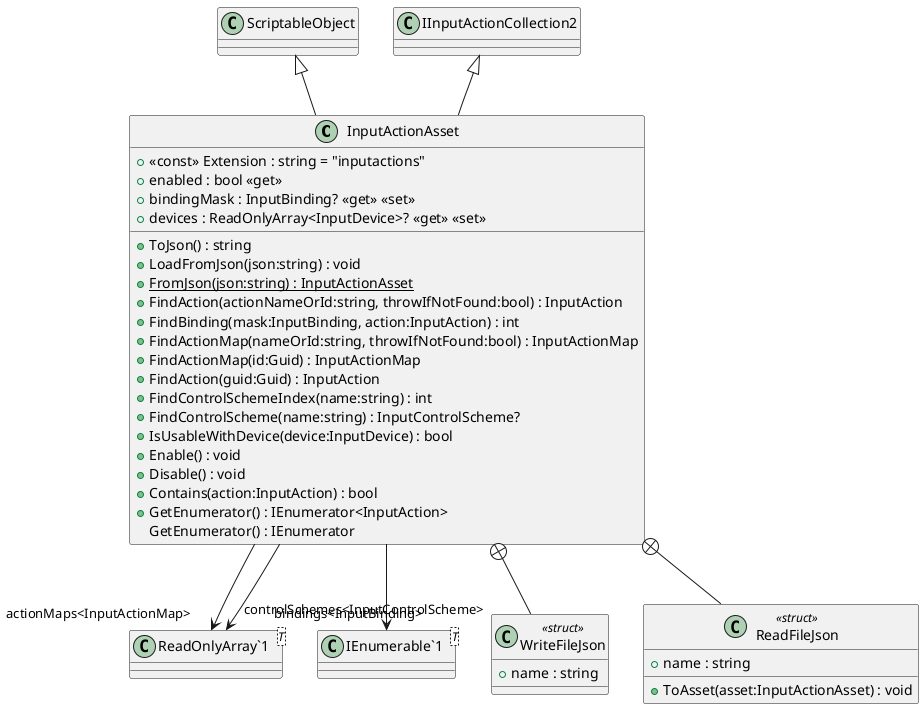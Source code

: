 @startuml
class InputActionAsset {
    + <<const>> Extension : string = "inputactions"
    + enabled : bool <<get>>
    + bindingMask : InputBinding? <<get>> <<set>>
    + devices : ReadOnlyArray<InputDevice>? <<get>> <<set>>
    + ToJson() : string
    + LoadFromJson(json:string) : void
    + {static} FromJson(json:string) : InputActionAsset
    + FindAction(actionNameOrId:string, throwIfNotFound:bool) : InputAction
    + FindBinding(mask:InputBinding, action:InputAction) : int
    + FindActionMap(nameOrId:string, throwIfNotFound:bool) : InputActionMap
    + FindActionMap(id:Guid) : InputActionMap
    + FindAction(guid:Guid) : InputAction
    + FindControlSchemeIndex(name:string) : int
    + FindControlScheme(name:string) : InputControlScheme?
    + IsUsableWithDevice(device:InputDevice) : bool
    + Enable() : void
    + Disable() : void
    + Contains(action:InputAction) : bool
    + GetEnumerator() : IEnumerator<InputAction>
    GetEnumerator() : IEnumerator
}
class "ReadOnlyArray`1"<T> {
}
class "IEnumerable`1"<T> {
}
class WriteFileJson <<struct>> {
    + name : string
}
class ReadFileJson <<struct>> {
    + name : string
    + ToAsset(asset:InputActionAsset) : void
}
ScriptableObject <|-- InputActionAsset
IInputActionCollection2 <|-- InputActionAsset
InputActionAsset --> "actionMaps<InputActionMap>" "ReadOnlyArray`1"
InputActionAsset --> "controlSchemes<InputControlScheme>" "ReadOnlyArray`1"
InputActionAsset --> "bindings<InputBinding>" "IEnumerable`1"
InputActionAsset +-- WriteFileJson
InputActionAsset +-- ReadFileJson
@enduml
